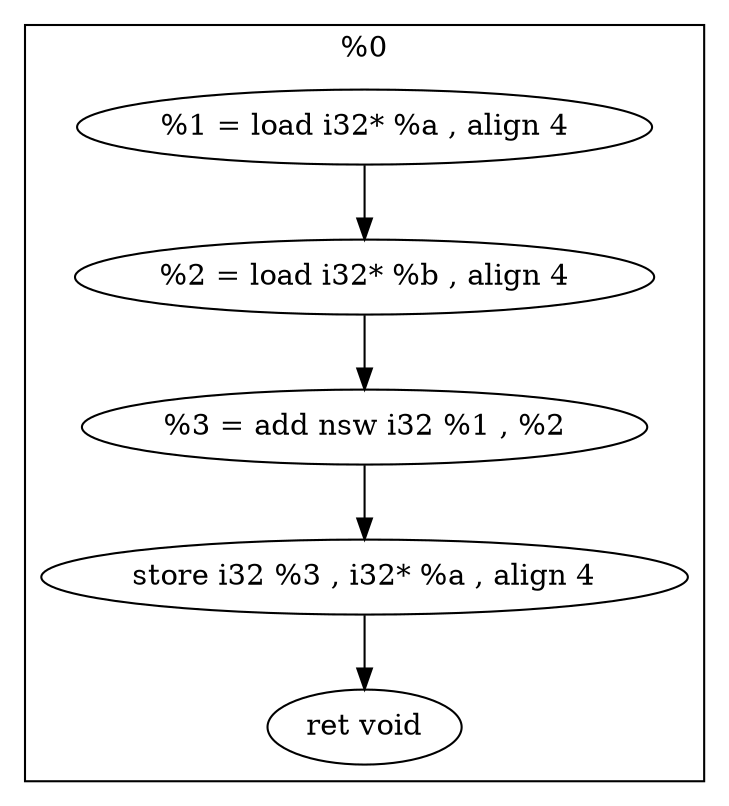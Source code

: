 digraph {
	graph [bb="0,0,342,379"];
	node [label="\N"];
	subgraph cluster_74 {
		graph [bb="8,8,334,371",
			label="%0",
			lheight=0.21,
			lp="171,359.5",
			lwidth=0.32
		];
		75		 [height=0.5,
			label="%1 = load i32* %a , align 4",
			pos="171,322",
			width=3.8394];
		76		 [height=0.5,
			label="%2 = load i32* %b , align 4",
			pos="171,250",
			width=3.8623];
		75 -> 76		 [pos="e,171,268.1 171,303.7 171,295.98 171,286.71 171,278.11"];
		77		 [height=0.5,
			label="%3 = add nsw i32 %1 , %2",
			pos="171,178",
			width=3.7616];
		76 -> 77		 [pos="e,171,196.1 171,231.7 171,223.98 171,214.71 171,206.11"];
		78		 [height=0.5,
			label="store i32 %3 , i32* %a , align 4",
			pos="171,106",
			width=4.3102];
		77 -> 78		 [pos="e,171,124.1 171,159.7 171,151.98 171,142.71 171,134.11"];
		79		 [height=0.5,
			label="ret void",
			pos="171,34",
			width=1.2888];
		78 -> 79		 [pos="e,171,52.104 171,87.697 171,79.983 171,70.712 171,62.112"];
	}
}
